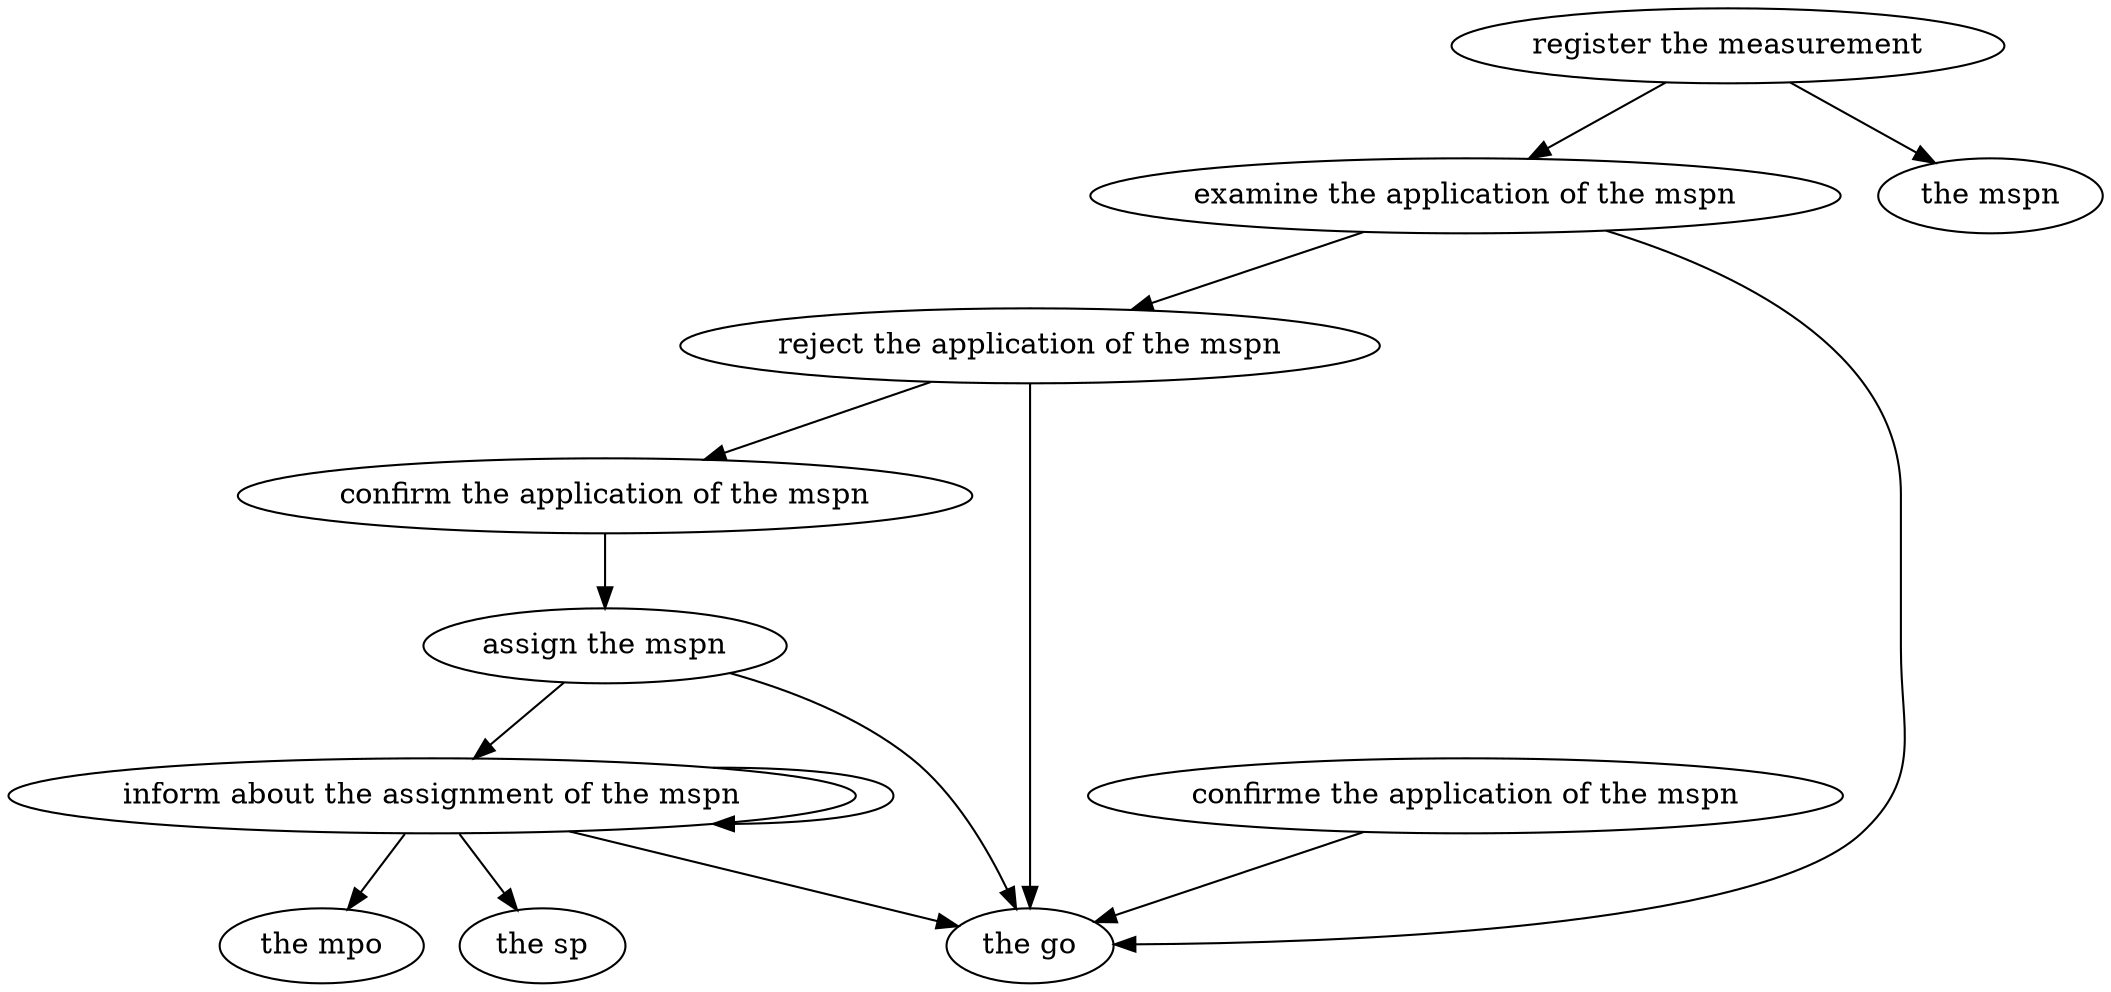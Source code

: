 digraph "doc-10.7" {
	graph [name="doc-10.7"];
	"register the measurement"	[attrs="{'type': 'Activity', 'label': 'register the measurement'}"];
	"examine the application of the mspn"	[attrs="{'type': 'Activity', 'label': 'examine the application of the mspn'}"];
	"register the measurement" -> "examine the application of the mspn"	[attrs="{'type': 'flow', 'label': 'flow'}"];
	"the mspn"	[attrs="{'type': 'Actor', 'label': 'the mspn'}"];
	"register the measurement" -> "the mspn"	[attrs="{'type': 'actor performer', 'label': 'actor performer'}"];
	"reject the application of the mspn"	[attrs="{'type': 'Activity', 'label': 'reject the application of the mspn'}"];
	"examine the application of the mspn" -> "reject the application of the mspn"	[attrs="{'type': 'flow', 'label': 'flow'}"];
	"the go"	[attrs="{'type': 'Actor', 'label': 'the go'}"];
	"examine the application of the mspn" -> "the go"	[attrs="{'type': 'actor performer', 'label': 'actor performer'}"];
	"confirm the application of the mspn"	[attrs="{'type': 'Activity', 'label': 'confirm the application of the mspn'}"];
	"reject the application of the mspn" -> "confirm the application of the mspn"	[attrs="{'type': 'flow', 'label': 'flow'}"];
	"reject the application of the mspn" -> "the go"	[attrs="{'type': 'actor performer', 'label': 'actor performer'}"];
	"assign the mspn"	[attrs="{'type': 'Activity', 'label': 'assign the mspn'}"];
	"confirm the application of the mspn" -> "assign the mspn"	[attrs="{'type': 'flow', 'label': 'flow'}"];
	"inform about the assignment of the mspn"	[attrs="{'type': 'Activity', 'label': 'inform about the assignment of the mspn'}"];
	"assign the mspn" -> "inform about the assignment of the mspn"	[attrs="{'type': 'flow', 'label': 'flow'}"];
	"assign the mspn" -> "the go"	[attrs="{'type': 'actor performer', 'label': 'actor performer'}"];
	"inform about the assignment of the mspn" -> "inform about the assignment of the mspn"	[attrs="{'type': 'flow', 'label': 'flow'}"];
	"inform about the assignment of the mspn" -> "the go"	[attrs="{'type': 'actor performer', 'label': 'actor performer'}"];
	"the mpo"	[attrs="{'type': 'Actor', 'label': 'the mpo'}"];
	"inform about the assignment of the mspn" -> "the mpo"	[attrs="{'type': 'actor performer', 'label': 'actor performer'}"];
	"the sp"	[attrs="{'type': 'Actor', 'label': 'the sp'}"];
	"inform about the assignment of the mspn" -> "the sp"	[attrs="{'type': 'actor performer', 'label': 'actor performer'}"];
	"confirme the application of the mspn"	[attrs="{'type': 'Activity', 'label': 'confirme the application of the mspn'}"];
	"confirme the application of the mspn" -> "the go"	[attrs="{'type': 'actor performer', 'label': 'actor performer'}"];
}
